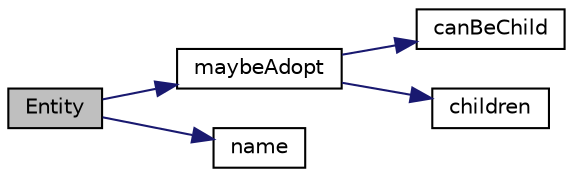 digraph "Entity"
{
  edge [fontname="Helvetica",fontsize="10",labelfontname="Helvetica",labelfontsize="10"];
  node [fontname="Helvetica",fontsize="10",shape=record];
  rankdir="LR";
  Node1 [label="Entity",height=0.2,width=0.4,color="black", fillcolor="grey75", style="filled" fontcolor="black"];
  Node1 -> Node2 [color="midnightblue",fontsize="10",style="solid",fontname="Helvetica"];
  Node2 [label="maybeAdopt",height=0.2,width=0.4,color="black", fillcolor="white", style="filled",URL="$classorg_1_1smallfoot_1_1vw4_1_1Entity.html#abeab35e912fa1da9e137231518b27e19",tooltip="Convenience function: Entity should either adopt a given child \"e\" or throw an exception. "];
  Node2 -> Node3 [color="midnightblue",fontsize="10",style="solid",fontname="Helvetica"];
  Node3 [label="canBeChild",height=0.2,width=0.4,color="black", fillcolor="white", style="filled",URL="$classorg_1_1smallfoot_1_1vw4_1_1Entity.html#a0a8c67a491e7100ba94f3035bbe62822",tooltip="whether a given entity can be this entity&#39;s child "];
  Node2 -> Node4 [color="midnightblue",fontsize="10",style="solid",fontname="Helvetica"];
  Node4 [label="children",height=0.2,width=0.4,color="black", fillcolor="white", style="filled",URL="$classorg_1_1smallfoot_1_1vw4_1_1Entity.html#a63ef33ad49b88027164e49d1916f409c",tooltip="get a list of child entities (local access to local singleton .children) "];
  Node1 -> Node5 [color="midnightblue",fontsize="10",style="solid",fontname="Helvetica"];
  Node5 [label="name",height=0.2,width=0.4,color="black", fillcolor="white", style="filled",URL="$classorg_1_1smallfoot_1_1vw4_1_1Entity.html#afa2149aced9d90555f788dfc81c23d15",tooltip="unique name of the entity: getter for internal variable "];
}

